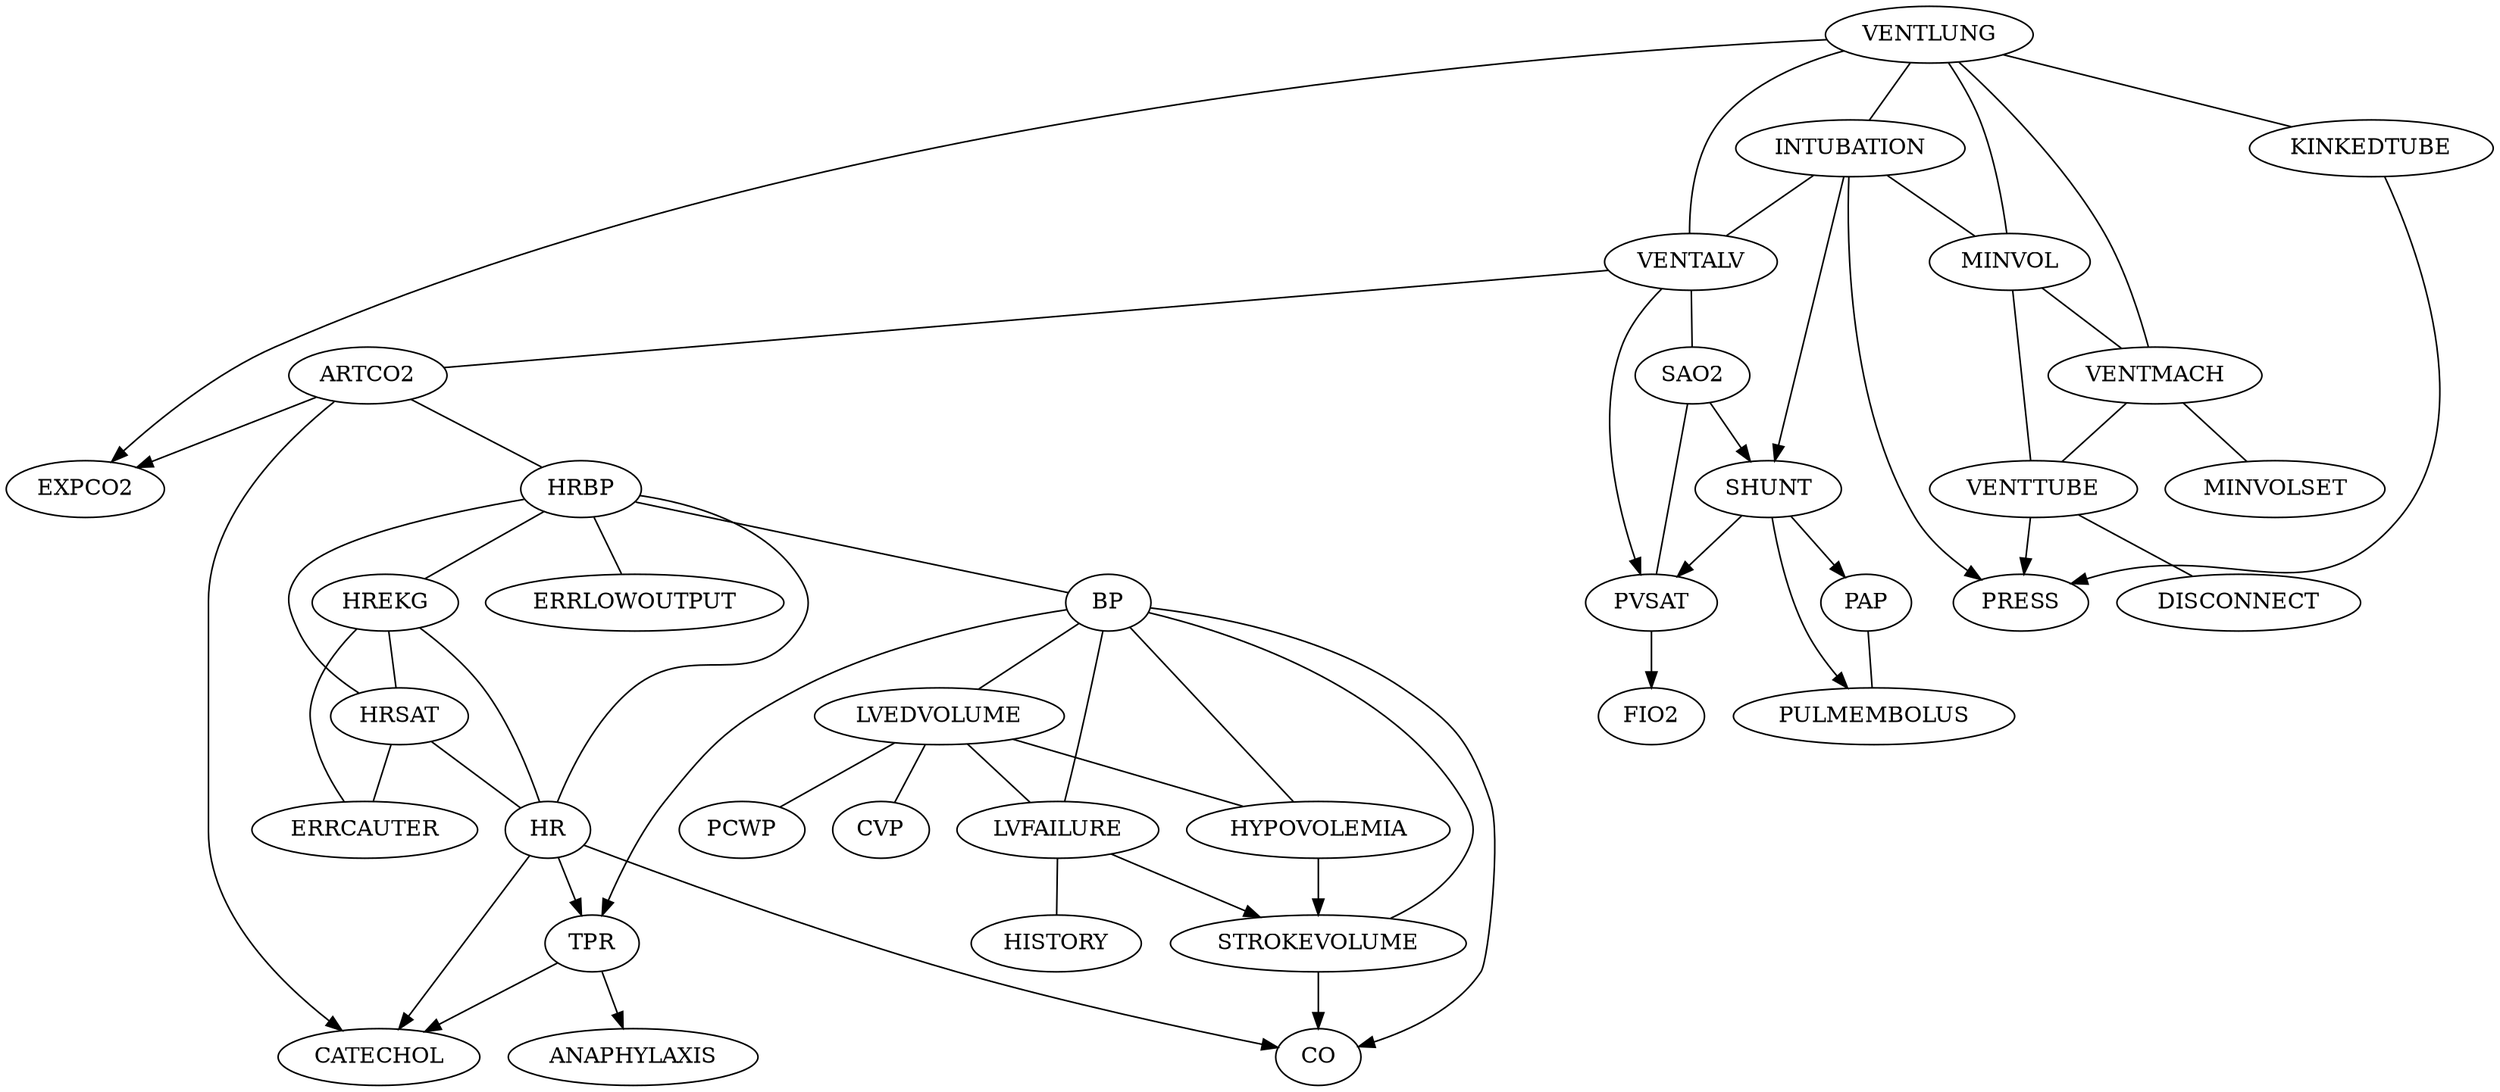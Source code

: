 digraph G {
    "HR" -> "TPR";
    "SHUNT" -> "PULMEMBOLUS";
    "HR" -> "CO";
    "HYPOVOLEMIA" -> "STROKEVOLUME";
    "STROKEVOLUME" -> "CO";
    "LVFAILURE" -> "STROKEVOLUME";
    "ARTCO2" -> "CATECHOL";
    "VENTALV" -> "PVSAT";
    "TPR" -> "ANAPHYLAXIS";
    "BP" -> "TPR";
    "SAO2" -> "SHUNT";
    "BP" -> "CO";
    "TPR" -> "CATECHOL";
    "VENTLUNG" -> "EXPCO2";
    "SHUNT" -> "PVSAT";
    "INTUBATION" -> "PRESS";
    "VENTTUBE" -> "PRESS";
    "HR" -> "CATECHOL";
    "KINKEDTUBE" -> "PRESS";
    "SHUNT" -> "PAP";
    "INTUBATION" -> "SHUNT";
    "PVSAT" -> "FIO2";
    "ARTCO2" -> "EXPCO2";
    "BP" -> "LVFAILURE" [dir = none];
    "ARTCO2" -> "HRBP" [dir = none];
    "HREKG" -> "HRSAT" [dir = none];
    "VENTMACH" -> "MINVOLSET" [dir = none];
    "HREKG" -> "ERRCAUTER" [dir = none];
    "LVFAILURE" -> "HISTORY" [dir = none];
    "HREKG" -> "HR" [dir = none];
    "INTUBATION" -> "MINVOL" [dir = none];
    "VENTMACH" -> "VENTTUBE" [dir = none];
    "HRBP" -> "BP" [dir = none];
    "VENTALV" -> "ARTCO2" [dir = none];
    "BP" -> "HYPOVOLEMIA" [dir = none];
    "MINVOL" -> "VENTMACH" [dir = none];
    "MINVOL" -> "VENTTUBE" [dir = none];
    "HRSAT" -> "HR" [dir = none];
    "INTUBATION" -> "VENTALV" [dir = none];
    "LVEDVOLUME" -> "PCWP" [dir = none];
    "HRSAT" -> "ERRCAUTER" [dir = none];
    "LVEDVOLUME" -> "LVFAILURE" [dir = none];
    "HRBP" -> "HR" [dir = none];
    "HRBP" -> "ERRLOWOUTPUT" [dir = none];
    "VENTLUNG" -> "KINKEDTUBE" [dir = none];
    "VENTTUBE" -> "DISCONNECT" [dir = none];
    "LVEDVOLUME" -> "CVP" [dir = none];
    "VENTALV" -> "SAO2" [dir = none];
    "BP" -> "STROKEVOLUME" [dir = none];
    "VENTLUNG" -> "VENTALV" [dir = none];
    "BP" -> "LVEDVOLUME" [dir = none];
    "LVEDVOLUME" -> "HYPOVOLEMIA" [dir = none];
    "HRBP" -> "HREKG" [dir = none];
    "VENTLUNG" -> "INTUBATION" [dir = none];
    "PAP" -> "PULMEMBOLUS" [dir = none];
    "SAO2" -> "PVSAT" [dir = none];
    "VENTLUNG" -> "MINVOL" [dir = none];
    "VENTLUNG" -> "VENTMACH" [dir = none];
    "HRBP" -> "HRSAT" [dir = none];
}
